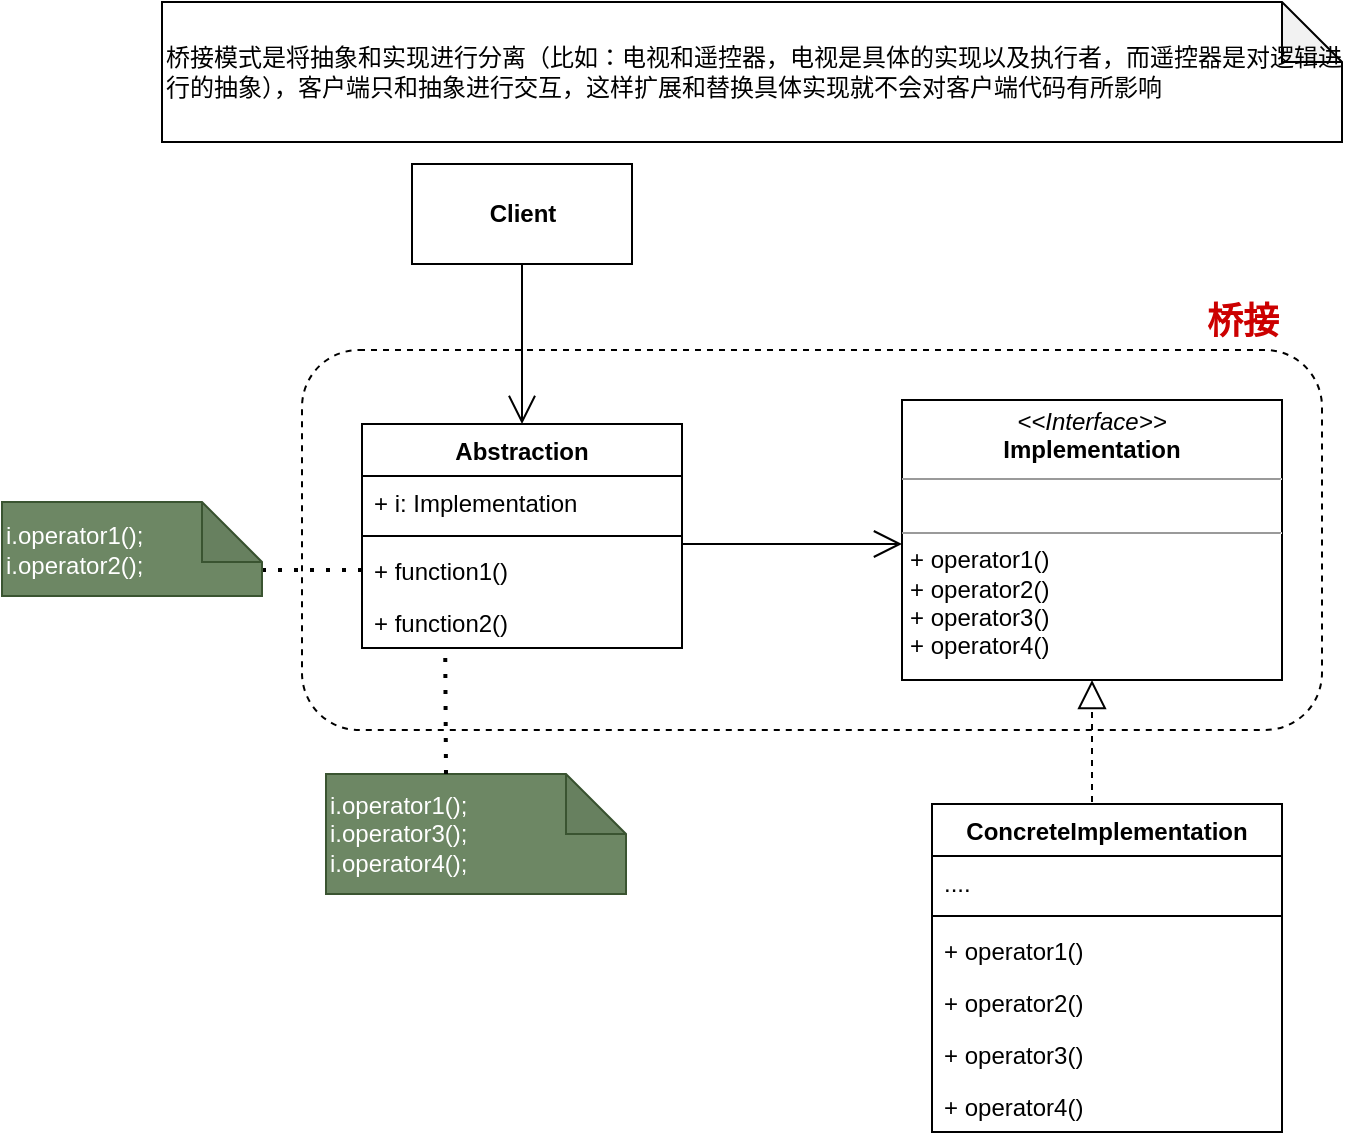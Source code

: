 <mxfile version="20.5.1" type="github">
  <diagram id="kIiloCTDsGh0K1sFs4K_" name="第 1 页">
    <mxGraphModel dx="1550" dy="859" grid="1" gridSize="10" guides="1" tooltips="1" connect="1" arrows="1" fold="1" page="1" pageScale="1" pageWidth="827" pageHeight="1169" math="0" shadow="0">
      <root>
        <mxCell id="0" />
        <mxCell id="1" parent="0" />
        <mxCell id="Dp6Xj4nCXTUYKg4V99Aa-1" value="Client" style="html=1;fontStyle=1" vertex="1" parent="1">
          <mxGeometry x="255" y="101" width="110" height="50" as="geometry" />
        </mxCell>
        <mxCell id="Dp6Xj4nCXTUYKg4V99Aa-2" value="Abstraction" style="swimlane;fontStyle=1;align=center;verticalAlign=top;childLayout=stackLayout;horizontal=1;startSize=26;horizontalStack=0;resizeParent=1;resizeParentMax=0;resizeLast=0;collapsible=1;marginBottom=0;" vertex="1" parent="1">
          <mxGeometry x="230" y="231" width="160" height="112" as="geometry" />
        </mxCell>
        <mxCell id="Dp6Xj4nCXTUYKg4V99Aa-3" value="+ i: Implementation" style="text;strokeColor=none;fillColor=none;align=left;verticalAlign=top;spacingLeft=4;spacingRight=4;overflow=hidden;rotatable=0;points=[[0,0.5],[1,0.5]];portConstraint=eastwest;" vertex="1" parent="Dp6Xj4nCXTUYKg4V99Aa-2">
          <mxGeometry y="26" width="160" height="26" as="geometry" />
        </mxCell>
        <mxCell id="Dp6Xj4nCXTUYKg4V99Aa-4" value="" style="line;strokeWidth=1;fillColor=none;align=left;verticalAlign=middle;spacingTop=-1;spacingLeft=3;spacingRight=3;rotatable=0;labelPosition=right;points=[];portConstraint=eastwest;strokeColor=inherit;" vertex="1" parent="Dp6Xj4nCXTUYKg4V99Aa-2">
          <mxGeometry y="52" width="160" height="8" as="geometry" />
        </mxCell>
        <mxCell id="Dp6Xj4nCXTUYKg4V99Aa-5" value="+ function1()" style="text;strokeColor=none;fillColor=none;align=left;verticalAlign=top;spacingLeft=4;spacingRight=4;overflow=hidden;rotatable=0;points=[[0,0.5],[1,0.5]];portConstraint=eastwest;" vertex="1" parent="Dp6Xj4nCXTUYKg4V99Aa-2">
          <mxGeometry y="60" width="160" height="26" as="geometry" />
        </mxCell>
        <mxCell id="Dp6Xj4nCXTUYKg4V99Aa-15" value="+ function2()" style="text;strokeColor=none;fillColor=none;align=left;verticalAlign=top;spacingLeft=4;spacingRight=4;overflow=hidden;rotatable=0;points=[[0,0.5],[1,0.5]];portConstraint=eastwest;" vertex="1" parent="Dp6Xj4nCXTUYKg4V99Aa-2">
          <mxGeometry y="86" width="160" height="26" as="geometry" />
        </mxCell>
        <mxCell id="Dp6Xj4nCXTUYKg4V99Aa-6" value="&lt;p style=&quot;margin:0px;margin-top:4px;text-align:center;&quot;&gt;&lt;i&gt;&amp;lt;&amp;lt;Interface&amp;gt;&amp;gt;&lt;/i&gt;&lt;br&gt;&lt;b&gt;Implementation&lt;/b&gt;&lt;/p&gt;&lt;hr size=&quot;1&quot;&gt;&lt;p style=&quot;margin:0px;margin-left:4px;&quot;&gt;&lt;br&gt;&lt;/p&gt;&lt;hr size=&quot;1&quot;&gt;&lt;p style=&quot;margin:0px;margin-left:4px;&quot;&gt;+ operator1()&lt;br&gt;&lt;/p&gt;&lt;p style=&quot;margin: 0px 0px 0px 4px;&quot;&gt;+ operator2()&lt;/p&gt;&lt;p style=&quot;margin: 0px 0px 0px 4px;&quot;&gt;+ operator3()&lt;/p&gt;&lt;p style=&quot;margin: 0px 0px 0px 4px;&quot;&gt;+ operator4()&lt;/p&gt;" style="verticalAlign=top;align=left;overflow=fill;fontSize=12;fontFamily=Helvetica;html=1;" vertex="1" parent="1">
          <mxGeometry x="500" y="219" width="190" height="140" as="geometry" />
        </mxCell>
        <mxCell id="Dp6Xj4nCXTUYKg4V99Aa-7" value="ConcreteImplementation&#xa;&#xa;" style="swimlane;fontStyle=1;align=center;verticalAlign=top;childLayout=stackLayout;horizontal=1;startSize=26;horizontalStack=0;resizeParent=1;resizeParentMax=0;resizeLast=0;collapsible=1;marginBottom=0;" vertex="1" parent="1">
          <mxGeometry x="515" y="421" width="175" height="164" as="geometry" />
        </mxCell>
        <mxCell id="Dp6Xj4nCXTUYKg4V99Aa-8" value="...." style="text;strokeColor=none;fillColor=none;align=left;verticalAlign=top;spacingLeft=4;spacingRight=4;overflow=hidden;rotatable=0;points=[[0,0.5],[1,0.5]];portConstraint=eastwest;" vertex="1" parent="Dp6Xj4nCXTUYKg4V99Aa-7">
          <mxGeometry y="26" width="175" height="26" as="geometry" />
        </mxCell>
        <mxCell id="Dp6Xj4nCXTUYKg4V99Aa-9" value="" style="line;strokeWidth=1;fillColor=none;align=left;verticalAlign=middle;spacingTop=-1;spacingLeft=3;spacingRight=3;rotatable=0;labelPosition=right;points=[];portConstraint=eastwest;strokeColor=inherit;" vertex="1" parent="Dp6Xj4nCXTUYKg4V99Aa-7">
          <mxGeometry y="52" width="175" height="8" as="geometry" />
        </mxCell>
        <mxCell id="Dp6Xj4nCXTUYKg4V99Aa-10" value="+ operator1()" style="text;strokeColor=none;fillColor=none;align=left;verticalAlign=top;spacingLeft=4;spacingRight=4;overflow=hidden;rotatable=0;points=[[0,0.5],[1,0.5]];portConstraint=eastwest;" vertex="1" parent="Dp6Xj4nCXTUYKg4V99Aa-7">
          <mxGeometry y="60" width="175" height="26" as="geometry" />
        </mxCell>
        <mxCell id="Dp6Xj4nCXTUYKg4V99Aa-13" value="+ operator2()" style="text;strokeColor=none;fillColor=none;align=left;verticalAlign=top;spacingLeft=4;spacingRight=4;overflow=hidden;rotatable=0;points=[[0,0.5],[1,0.5]];portConstraint=eastwest;" vertex="1" parent="Dp6Xj4nCXTUYKg4V99Aa-7">
          <mxGeometry y="86" width="175" height="26" as="geometry" />
        </mxCell>
        <mxCell id="Dp6Xj4nCXTUYKg4V99Aa-14" value="+ operator3()" style="text;strokeColor=none;fillColor=none;align=left;verticalAlign=top;spacingLeft=4;spacingRight=4;overflow=hidden;rotatable=0;points=[[0,0.5],[1,0.5]];portConstraint=eastwest;" vertex="1" parent="Dp6Xj4nCXTUYKg4V99Aa-7">
          <mxGeometry y="112" width="175" height="26" as="geometry" />
        </mxCell>
        <mxCell id="Dp6Xj4nCXTUYKg4V99Aa-12" value="+ operator4()" style="text;strokeColor=none;fillColor=none;align=left;verticalAlign=top;spacingLeft=4;spacingRight=4;overflow=hidden;rotatable=0;points=[[0,0.5],[1,0.5]];portConstraint=eastwest;" vertex="1" parent="Dp6Xj4nCXTUYKg4V99Aa-7">
          <mxGeometry y="138" width="175" height="26" as="geometry" />
        </mxCell>
        <mxCell id="Dp6Xj4nCXTUYKg4V99Aa-11" value="" style="endArrow=block;dashed=1;endFill=0;endSize=12;html=1;rounded=0;entryX=0.5;entryY=1;entryDx=0;entryDy=0;" edge="1" parent="1" target="Dp6Xj4nCXTUYKg4V99Aa-6">
          <mxGeometry width="160" relative="1" as="geometry">
            <mxPoint x="595" y="420" as="sourcePoint" />
            <mxPoint x="770" y="381" as="targetPoint" />
          </mxGeometry>
        </mxCell>
        <mxCell id="Dp6Xj4nCXTUYKg4V99Aa-16" value="" style="endArrow=open;endFill=1;endSize=12;html=1;rounded=0;" edge="1" parent="1">
          <mxGeometry width="160" relative="1" as="geometry">
            <mxPoint x="390" y="291" as="sourcePoint" />
            <mxPoint x="500" y="291" as="targetPoint" />
          </mxGeometry>
        </mxCell>
        <mxCell id="Dp6Xj4nCXTUYKg4V99Aa-17" value="" style="endArrow=open;endFill=1;endSize=12;html=1;rounded=0;exitX=0.5;exitY=1;exitDx=0;exitDy=0;entryX=0.5;entryY=0;entryDx=0;entryDy=0;" edge="1" parent="1" source="Dp6Xj4nCXTUYKg4V99Aa-1" target="Dp6Xj4nCXTUYKg4V99Aa-2">
          <mxGeometry width="160" relative="1" as="geometry">
            <mxPoint x="270" y="191" as="sourcePoint" />
            <mxPoint x="430" y="191" as="targetPoint" />
          </mxGeometry>
        </mxCell>
        <mxCell id="Dp6Xj4nCXTUYKg4V99Aa-18" value="" style="endArrow=none;dashed=1;html=1;dashPattern=1 3;strokeWidth=2;rounded=0;entryX=0;entryY=0.5;entryDx=0;entryDy=0;" edge="1" parent="1" target="Dp6Xj4nCXTUYKg4V99Aa-5">
          <mxGeometry width="50" height="50" relative="1" as="geometry">
            <mxPoint x="180" y="304" as="sourcePoint" />
            <mxPoint x="190" y="230" as="targetPoint" />
          </mxGeometry>
        </mxCell>
        <mxCell id="Dp6Xj4nCXTUYKg4V99Aa-19" value="i.operator1();&lt;br&gt;i.operator2();" style="shape=note;whiteSpace=wrap;html=1;backgroundOutline=1;darkOpacity=0.05;align=left;fillColor=#6d8764;fontColor=#ffffff;strokeColor=#3A5431;" vertex="1" parent="1">
          <mxGeometry x="50" y="270" width="130" height="47" as="geometry" />
        </mxCell>
        <mxCell id="Dp6Xj4nCXTUYKg4V99Aa-20" value="i.operator1();&lt;br&gt;i.operator3();&lt;br&gt;i.operator4();" style="shape=note;whiteSpace=wrap;html=1;backgroundOutline=1;darkOpacity=0.05;align=left;fillColor=#6d8764;fontColor=#ffffff;strokeColor=#3A5431;" vertex="1" parent="1">
          <mxGeometry x="212" y="406" width="150" height="60" as="geometry" />
        </mxCell>
        <mxCell id="Dp6Xj4nCXTUYKg4V99Aa-21" value="" style="endArrow=none;dashed=1;html=1;dashPattern=1 3;strokeWidth=2;rounded=0;exitX=0;exitY=0;exitDx=60;exitDy=0;exitPerimeter=0;entryX=0.26;entryY=0.969;entryDx=0;entryDy=0;entryPerimeter=0;" edge="1" parent="1" source="Dp6Xj4nCXTUYKg4V99Aa-20" target="Dp6Xj4nCXTUYKg4V99Aa-15">
          <mxGeometry width="50" height="50" relative="1" as="geometry">
            <mxPoint x="270" y="410" as="sourcePoint" />
            <mxPoint x="320" y="360" as="targetPoint" />
          </mxGeometry>
        </mxCell>
        <mxCell id="Dp6Xj4nCXTUYKg4V99Aa-22" value="桥接模式是将抽象和实现进行分离（比如：电视和遥控器，电视是具体的实现以及执行者，而遥控器是对逻辑进行的抽象），客户端只和抽象进行交互，这样扩展和替换具体实现就不会对客户端代码有所影响" style="shape=note;whiteSpace=wrap;html=1;backgroundOutline=1;darkOpacity=0.05;align=left;" vertex="1" parent="1">
          <mxGeometry x="130" y="20" width="590" height="70" as="geometry" />
        </mxCell>
        <mxCell id="Dp6Xj4nCXTUYKg4V99Aa-23" value="" style="rounded=1;whiteSpace=wrap;html=1;fillColor=none;dashed=1;align=left;" vertex="1" parent="1">
          <mxGeometry x="200" y="194" width="510" height="190" as="geometry" />
        </mxCell>
        <mxCell id="Dp6Xj4nCXTUYKg4V99Aa-24" value="&lt;font color=&quot;#cc0000&quot; style=&quot;font-size: 18px;&quot;&gt;桥接&lt;/font&gt;" style="text;html=1;align=center;verticalAlign=middle;resizable=0;points=[];autosize=1;strokeColor=none;fillColor=none;fontStyle=1;fontSize=18;" vertex="1" parent="1">
          <mxGeometry x="640" y="160" width="60" height="40" as="geometry" />
        </mxCell>
      </root>
    </mxGraphModel>
  </diagram>
</mxfile>
